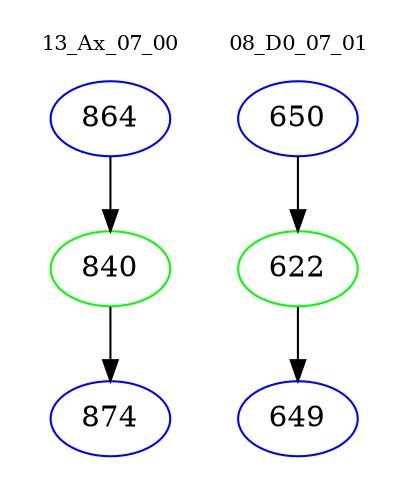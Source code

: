 digraph{
subgraph cluster_0 {
color = white
label = "13_Ax_07_00";
fontsize=10;
T0_864 [label="864", color="blue"]
T0_864 -> T0_840 [color="black"]
T0_840 [label="840", color="green"]
T0_840 -> T0_874 [color="black"]
T0_874 [label="874", color="blue"]
}
subgraph cluster_1 {
color = white
label = "08_D0_07_01";
fontsize=10;
T1_650 [label="650", color="blue"]
T1_650 -> T1_622 [color="black"]
T1_622 [label="622", color="green"]
T1_622 -> T1_649 [color="black"]
T1_649 [label="649", color="blue"]
}
}
